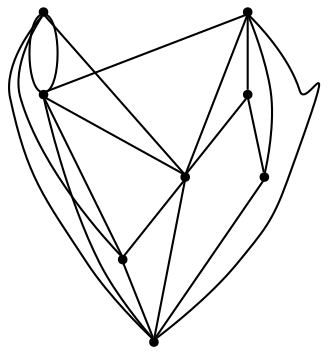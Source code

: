 graph {
  node [shape=point,comment="{\"directed\":false,\"doi\":\"10.4230/LIPIcs.GD.2024.35\",\"figure\":\"2 (3)\"}"]

  v0 [pos="803.8836620317005,543.7699706007007"]
  v1 [pos="702.0206734616172,543.7699706007006"]
  v2 [pos="681.6480757476005,665.9763697476628"]
  v3 [pos="681.6480757476005,421.563698614843"]
  v4 [pos="749.5568195887276,543.7699706007007"]
  v5 [pos="660.2568004510304,543.7699706007007"]
  v6 [pos="559.4123622718934,543.7699706007006"]
  v7 [pos="601.1762352824802,625.2410729134814"]

  v0 -- v1 [id="-1",pos="803.8836620317005,543.7699706007007 767.6307310815685,511.8197894070016 733.6763591610049,511.8197894070016 702.0206734616172,543.7699706007006"]
  v6 -- v7 [id="-2",pos="559.4123622718934,543.7699706007006 601.1762352824802,625.2410729134814 601.1762352824802,625.2410729134814 601.1762352824802,625.2410729134814"]
  v6 -- v3 [id="-3",pos="559.4123622718934,543.7699706007006 681.6480757476005,421.563698614843 681.6480757476005,421.563698614843 681.6480757476005,421.563698614843"]
  v7 -- v5 [id="-4",pos="601.1762352824802,625.2410729134814 660.2568004510304,543.7699706007007 660.2568004510304,543.7699706007007 660.2568004510304,543.7699706007007"]
  v7 -- v2 [id="-5",pos="601.1762352824802,625.2410729134814 681.6480757476005,665.9763697476628 681.6480757476005,665.9763697476628 681.6480757476005,665.9763697476628"]
  v5 -- v6 [id="-7",pos="660.2568004510304,543.7699706007007 559.4123622718934,543.7699706007006 559.4123622718934,543.7699706007006 559.4123622718934,543.7699706007006"]
  v5 -- v3 [id="-8",pos="660.2568004510304,543.7699706007007 681.6480757476005,421.563698614843 681.6480757476005,421.563698614843 681.6480757476005,421.563698614843"]
  v5 -- v2 [id="-9",pos="660.2568004510304,543.7699706007007 681.6480757476005,665.9763697476628 681.6480757476005,665.9763697476628 681.6480757476005,665.9763697476628"]
  v5 -- v1 [id="-10",pos="660.2568004510304,543.7699706007007 702.0206734616172,543.7699706007006 702.0206734616172,543.7699706007006 702.0206734616172,543.7699706007006"]
  v2 -- v0 [id="-13",pos="681.6480757476005,665.9763697476628 803.8836620317005,543.7699706007007 803.8836620317005,543.7699706007007 803.8836620317005,543.7699706007007"]
  v3 -- v4 [id="-16",pos="681.6480757476005,421.563698614843 749.5568195887276,543.7699706007007 749.5568195887276,543.7699706007007 749.5568195887276,543.7699706007007"]
  v3 -- v0 [id="-18",pos="681.6480757476005,421.563698614843 803.8836620317005,543.7699706007007 803.8836620317005,543.7699706007007 803.8836620317005,543.7699706007007"]
  v1 -- v4 [id="-19",pos="702.0206734616172,543.7699706007006 749.5568195887276,543.7699706007007 749.5568195887276,543.7699706007007 749.5568195887276,543.7699706007007"]
  v1 -- v2 [id="-21",pos="702.0206734616172,543.7699706007006 681.6480757476005,665.9763697476628 681.6480757476005,665.9763697476628 681.6480757476005,665.9763697476628"]
  v1 -- v3 [id="-22",pos="702.0206734616172,543.7699706007006 681.6480757476005,421.563698614843 681.6480757476005,421.563698614843 681.6480757476005,421.563698614843"]
  v4 -- v2 [id="-23",pos="749.5568195887276,543.7699706007007 681.6480757476005,665.9763697476628 681.6480757476005,665.9763697476628 681.6480757476005,665.9763697476628"]
  v4 -- v0 [id="-26",pos="749.5568195887276,543.7699706007007 803.8836620317005,543.7699706007007 803.8836620317005,543.7699706007007 803.8836620317005,543.7699706007007"]
  v3 -- v2 [id="-28",pos="681.6480757476005,421.563698614843 764.1571918830736,513.2184343945124 784.0204508058134,527.4758645831386 784.0204508058134,542.7516644765088 784.0204508058134,558.0274643698791 764.1571918830736,574.3216339679934 681.6480757476005,665.9763697476628"]
  v0 -- v1 [id="-29",pos="803.8836620317005,543.7699706007007 768.9243969190204,574.3962139557356 734.9700249984569,574.3962139557356 702.0206734616172,543.7699706007006"]
}